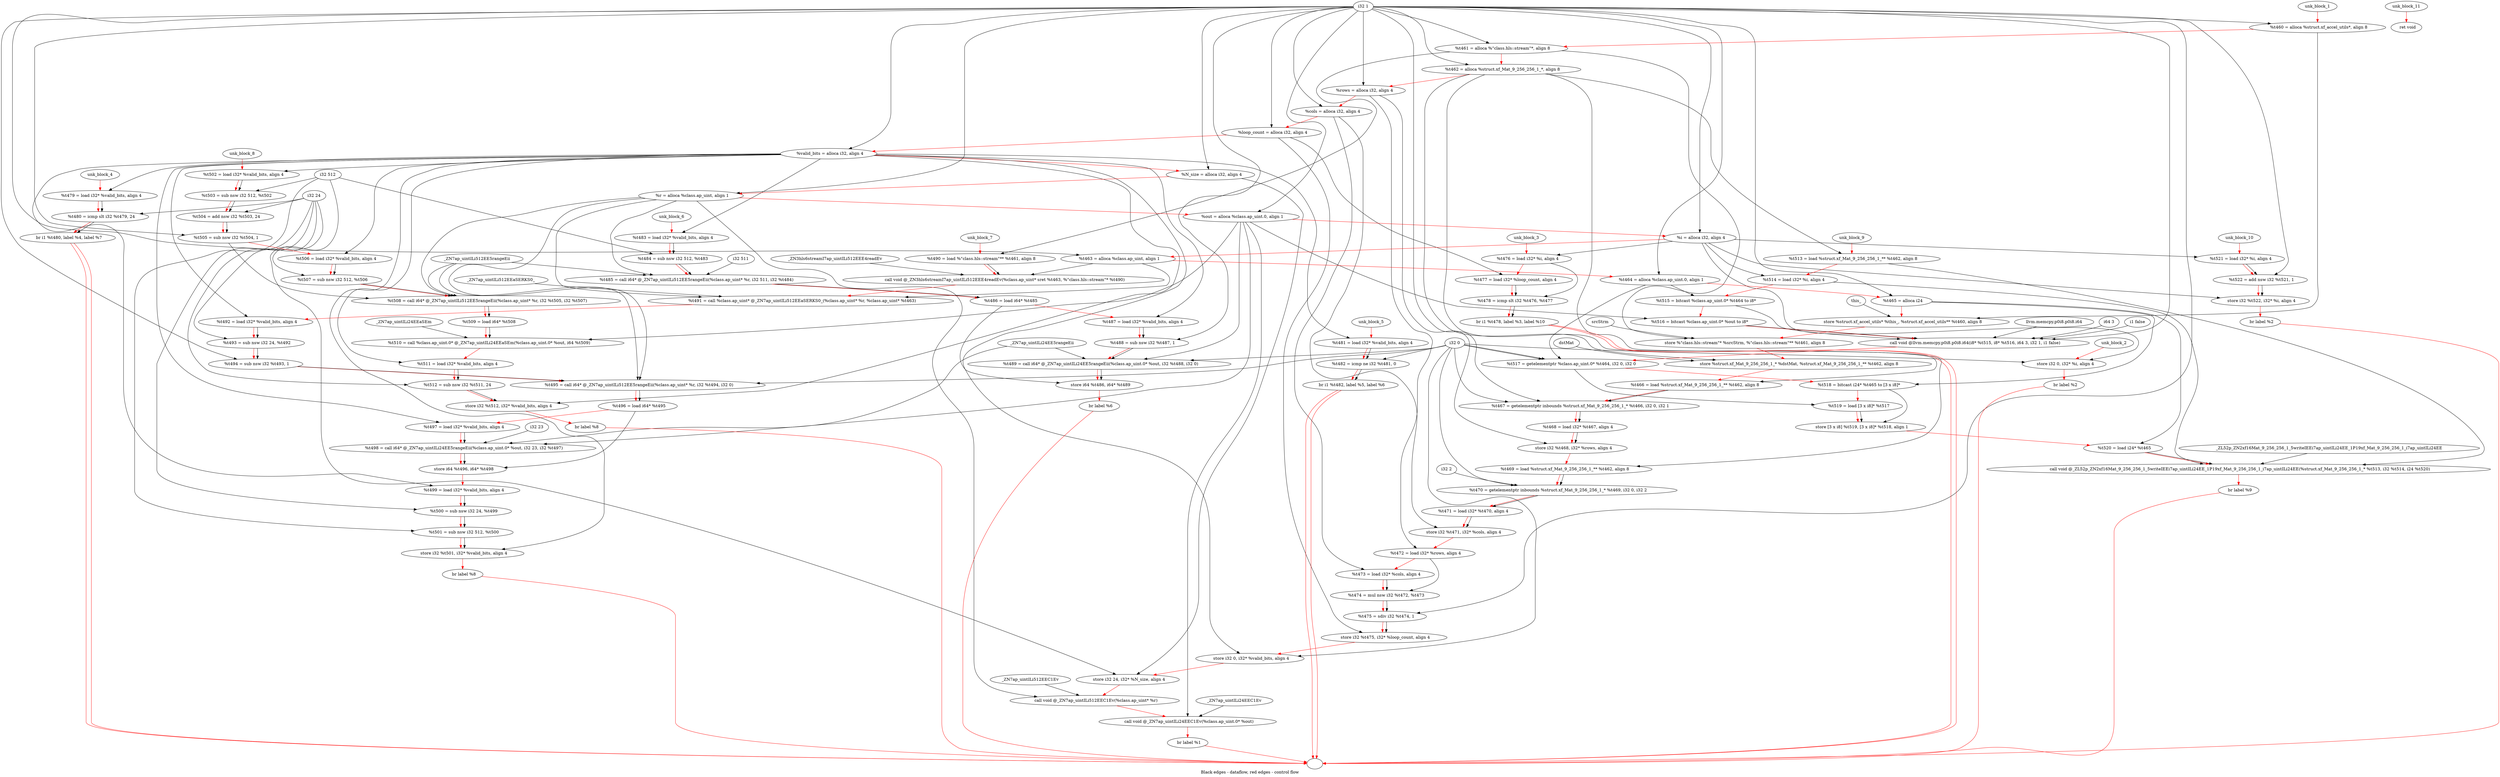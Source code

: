 digraph G {
compound=true
label="Black edges - dataflow, red edges - control flow"
"t460" [label="  %t460 = alloca %struct.xf_accel_utils*, align 8"]
"t461" [label="  %t461 = alloca %\"class.hls::stream\"*, align 8"]
"t462" [label="  %t462 = alloca %struct.xf_Mat_9_256_256_1_*, align 8"]
"rows" [label="  %rows = alloca i32, align 4"]
"cols" [label="  %cols = alloca i32, align 4"]
"loop_count" [label="  %loop_count = alloca i32, align 4"]
"valid_bits" [label="  %valid_bits = alloca i32, align 4"]
"N_size" [label="  %N_size = alloca i32, align 4"]
"r" [label="  %r = alloca %class.ap_uint, align 1"]
"out" [label="  %out = alloca %class.ap_uint.0, align 1"]
"i" [label="  %i = alloca i32, align 4"]
"t463" [label="  %t463 = alloca %class.ap_uint, align 1"]
"t464" [label="  %t464 = alloca %class.ap_uint.0, align 1"]
"t465" [label="  %t465 = alloca i24"]
"_1" [label="  store %struct.xf_accel_utils* %this_, %struct.xf_accel_utils** %t460, align 8"]
"_2" [label="  store %\"class.hls::stream\"* %srcStrm, %\"class.hls::stream\"** %t461, align 8"]
"_3" [label="  store %struct.xf_Mat_9_256_256_1_* %dstMat, %struct.xf_Mat_9_256_256_1_** %t462, align 8"]
"t466" [label="  %t466 = load %struct.xf_Mat_9_256_256_1_** %t462, align 8"]
"t467" [label="  %t467 = getelementptr inbounds %struct.xf_Mat_9_256_256_1_* %t466, i32 0, i32 1"]
"t468" [label="  %t468 = load i32* %t467, align 4"]
"_4" [label="  store i32 %t468, i32* %rows, align 4"]
"t469" [label="  %t469 = load %struct.xf_Mat_9_256_256_1_** %t462, align 8"]
"t470" [label="  %t470 = getelementptr inbounds %struct.xf_Mat_9_256_256_1_* %t469, i32 0, i32 2"]
"t471" [label="  %t471 = load i32* %t470, align 4"]
"_5" [label="  store i32 %t471, i32* %cols, align 4"]
"t472" [label="  %t472 = load i32* %rows, align 4"]
"t473" [label="  %t473 = load i32* %cols, align 4"]
"t474" [label="  %t474 = mul nsw i32 %t472, %t473"]
"t475" [label="  %t475 = sdiv i32 %t474, 1"]
"_6" [label="  store i32 %t475, i32* %loop_count, align 4"]
"_7" [label="  store i32 0, i32* %valid_bits, align 4"]
"_8" [label="  store i32 24, i32* %N_size, align 4"]
"_9" [label="  call void @_ZN7ap_uintILi512EEC1Ev(%class.ap_uint* %r)"]
"_10" [label="  call void @_ZN7ap_uintILi24EEC1Ev(%class.ap_uint.0* %out)"]
"_11" [label="  br label %1"]
"unk_block_1" -> "t460"[color=red]
"i32 1" -> "t460"
"t460" -> "t461"[color=red weight=2]
"i32 1" -> "t461"
"t461" -> "t462"[color=red weight=2]
"i32 1" -> "t462"
"t462" -> "rows"[color=red weight=2]
"i32 1" -> "rows"
"rows" -> "cols"[color=red weight=2]
"i32 1" -> "cols"
"cols" -> "loop_count"[color=red weight=2]
"i32 1" -> "loop_count"
"loop_count" -> "valid_bits"[color=red weight=2]
"i32 1" -> "valid_bits"
"valid_bits" -> "N_size"[color=red weight=2]
"i32 1" -> "N_size"
"N_size" -> "r"[color=red weight=2]
"i32 1" -> "r"
"r" -> "out"[color=red weight=2]
"i32 1" -> "out"
"out" -> "i"[color=red weight=2]
"i32 1" -> "i"
"i" -> "t463"[color=red weight=2]
"i32 1" -> "t463"
"t463" -> "t464"[color=red weight=2]
"i32 1" -> "t464"
"t464" -> "t465"[color=red weight=2]
"i32 1" -> "t465"
"t465" -> "_1"[color=red weight=2]
"this_" -> "_1"
"t460" -> "_1"
"_1" -> "_2"[color=red weight=2]
"srcStrm" -> "_2"
"t461" -> "_2"
"_2" -> "_3"[color=red weight=2]
"dstMat" -> "_3"
"t462" -> "_3"
"_3" -> "t466"[color=red weight=2]
"t462" -> "t466"
"t466" -> "t467"[color=red weight=2]
"t466" -> "t467"
"i32 0" -> "t467"
"i32 1" -> "t467"
"t467" -> "t468"[color=red weight=2]
"t467" -> "t468"
"t468" -> "_4"[color=red weight=2]
"t468" -> "_4"
"rows" -> "_4"
"_4" -> "t469"[color=red weight=2]
"t462" -> "t469"
"t469" -> "t470"[color=red weight=2]
"t469" -> "t470"
"i32 0" -> "t470"
"i32 2" -> "t470"
"t470" -> "t471"[color=red weight=2]
"t470" -> "t471"
"t471" -> "_5"[color=red weight=2]
"t471" -> "_5"
"cols" -> "_5"
"_5" -> "t472"[color=red weight=2]
"rows" -> "t472"
"t472" -> "t473"[color=red weight=2]
"cols" -> "t473"
"t473" -> "t474"[color=red weight=2]
"t472" -> "t474"
"t473" -> "t474"
"t474" -> "t475"[color=red weight=2]
"t474" -> "t475"
"i32 1" -> "t475"
"t475" -> "_6"[color=red weight=2]
"t475" -> "_6"
"loop_count" -> "_6"
"_6" -> "_7"[color=red weight=2]
"i32 0" -> "_7"
"valid_bits" -> "_7"
"_7" -> "_8"[color=red weight=2]
"i32 24" -> "_8"
"N_size" -> "_8"
"_8" -> "_9"[color=red weight=2]
"r" -> "_9"
"_ZN7ap_uintILi512EEC1Ev" -> "_9"
"_9" -> "_10"[color=red weight=2]
"out" -> "_10"
"_ZN7ap_uintILi24EEC1Ev" -> "_10"
"_10" -> "_11"[color=red weight=2]
"_11" -> ""[color=red]

"_12" [label="  store i32 0, i32* %i, align 4"]
"_13" [label="  br label %2"]
"unk_block_2" -> "_12"[color=red]
"i32 0" -> "_12"
"i" -> "_12"
"_12" -> "_13"[color=red weight=2]
"_13" -> ""[color=red]

"t476" [label="  %t476 = load i32* %i, align 4"]
"t477" [label="  %t477 = load i32* %loop_count, align 4"]
"t478" [label="  %t478 = icmp slt i32 %t476, %t477"]
"_14" [label="  br i1 %t478, label %3, label %10"]
"unk_block_3" -> "t476"[color=red]
"i" -> "t476"
"t476" -> "t477"[color=red weight=2]
"loop_count" -> "t477"
"t477" -> "t478"[color=red weight=2]
"t476" -> "t478"
"t477" -> "t478"
"t478" -> "_14"[color=red weight=2]
"t478" -> "_14"
"_14" -> ""[color=red]
"_14" -> ""[color=red]

"t479" [label="  %t479 = load i32* %valid_bits, align 4"]
"t480" [label="  %t480 = icmp slt i32 %t479, 24"]
"_15" [label="  br i1 %t480, label %4, label %7"]
"unk_block_4" -> "t479"[color=red]
"valid_bits" -> "t479"
"t479" -> "t480"[color=red weight=2]
"t479" -> "t480"
"i32 24" -> "t480"
"t480" -> "_15"[color=red weight=2]
"t480" -> "_15"
"_15" -> ""[color=red]
"_15" -> ""[color=red]

"t481" [label="  %t481 = load i32* %valid_bits, align 4"]
"t482" [label="  %t482 = icmp ne i32 %t481, 0"]
"_16" [label="  br i1 %t482, label %5, label %6"]
"unk_block_5" -> "t481"[color=red]
"valid_bits" -> "t481"
"t481" -> "t482"[color=red weight=2]
"t481" -> "t482"
"i32 0" -> "t482"
"t482" -> "_16"[color=red weight=2]
"t482" -> "_16"
"_16" -> ""[color=red]
"_16" -> ""[color=red]

"t483" [label="  %t483 = load i32* %valid_bits, align 4"]
"t484" [label="  %t484 = sub nsw i32 512, %t483"]
"t485" [label="  %t485 = call i64* @_ZN7ap_uintILi512EE5rangeEii(%class.ap_uint* %r, i32 511, i32 %t484)"]
"t486" [label="  %t486 = load i64* %t485"]
"t487" [label="  %t487 = load i32* %valid_bits, align 4"]
"t488" [label="  %t488 = sub nsw i32 %t487, 1"]
"t489" [label="  %t489 = call i64* @_ZN7ap_uintILi24EE5rangeEii(%class.ap_uint.0* %out, i32 %t488, i32 0)"]
"_17" [label="  store i64 %t486, i64* %t489"]
"_18" [label="  br label %6"]
"unk_block_6" -> "t483"[color=red]
"valid_bits" -> "t483"
"t483" -> "t484"[color=red weight=2]
"i32 512" -> "t484"
"t483" -> "t484"
"t484" -> "t485"[color=red weight=2]
"r" -> "t485"
"i32 511" -> "t485"
"t484" -> "t485"
"_ZN7ap_uintILi512EE5rangeEii" -> "t485"
"t485" -> "t486"[color=red weight=2]
"t485" -> "t486"
"t486" -> "t487"[color=red weight=2]
"valid_bits" -> "t487"
"t487" -> "t488"[color=red weight=2]
"t487" -> "t488"
"i32 1" -> "t488"
"t488" -> "t489"[color=red weight=2]
"out" -> "t489"
"t488" -> "t489"
"i32 0" -> "t489"
"_ZN7ap_uintILi24EE5rangeEii" -> "t489"
"t489" -> "_17"[color=red weight=2]
"t486" -> "_17"
"t489" -> "_17"
"_17" -> "_18"[color=red weight=2]
"_18" -> ""[color=red]

"t490" [label="  %t490 = load %\"class.hls::stream\"** %t461, align 8"]
"_19" [label="  call void @_ZN3hls6streamI7ap_uintILi512EEE4readEv(%class.ap_uint* sret %t463, %\"class.hls::stream\"* %t490)"]
"t491" [label="  %t491 = call %class.ap_uint* @_ZN7ap_uintILi512EEaSERKS0_(%class.ap_uint* %r, %class.ap_uint* %t463)"]
"t492" [label="  %t492 = load i32* %valid_bits, align 4"]
"t493" [label="  %t493 = sub nsw i32 24, %t492"]
"t494" [label="  %t494 = sub nsw i32 %t493, 1"]
"t495" [label="  %t495 = call i64* @_ZN7ap_uintILi512EE5rangeEii(%class.ap_uint* %r, i32 %t494, i32 0)"]
"t496" [label="  %t496 = load i64* %t495"]
"t497" [label="  %t497 = load i32* %valid_bits, align 4"]
"t498" [label="  %t498 = call i64* @_ZN7ap_uintILi24EE5rangeEii(%class.ap_uint.0* %out, i32 23, i32 %t497)"]
"_20" [label="  store i64 %t496, i64* %t498"]
"t499" [label="  %t499 = load i32* %valid_bits, align 4"]
"t500" [label="  %t500 = sub nsw i32 24, %t499"]
"t501" [label="  %t501 = sub nsw i32 512, %t500"]
"_21" [label="  store i32 %t501, i32* %valid_bits, align 4"]
"_22" [label="  br label %8"]
"unk_block_7" -> "t490"[color=red]
"t461" -> "t490"
"t490" -> "_19"[color=red weight=2]
"t463" -> "_19"
"t490" -> "_19"
"_ZN3hls6streamI7ap_uintILi512EEE4readEv" -> "_19"
"_19" -> "t491"[color=red weight=2]
"r" -> "t491"
"t463" -> "t491"
"_ZN7ap_uintILi512EEaSERKS0_" -> "t491"
"t491" -> "t492"[color=red weight=2]
"valid_bits" -> "t492"
"t492" -> "t493"[color=red weight=2]
"i32 24" -> "t493"
"t492" -> "t493"
"t493" -> "t494"[color=red weight=2]
"t493" -> "t494"
"i32 1" -> "t494"
"t494" -> "t495"[color=red weight=2]
"r" -> "t495"
"t494" -> "t495"
"i32 0" -> "t495"
"_ZN7ap_uintILi512EE5rangeEii" -> "t495"
"t495" -> "t496"[color=red weight=2]
"t495" -> "t496"
"t496" -> "t497"[color=red weight=2]
"valid_bits" -> "t497"
"t497" -> "t498"[color=red weight=2]
"out" -> "t498"
"i32 23" -> "t498"
"t497" -> "t498"
"_ZN7ap_uintILi24EE5rangeEii" -> "t498"
"t498" -> "_20"[color=red weight=2]
"t496" -> "_20"
"t498" -> "_20"
"_20" -> "t499"[color=red weight=2]
"valid_bits" -> "t499"
"t499" -> "t500"[color=red weight=2]
"i32 24" -> "t500"
"t499" -> "t500"
"t500" -> "t501"[color=red weight=2]
"i32 512" -> "t501"
"t500" -> "t501"
"t501" -> "_21"[color=red weight=2]
"t501" -> "_21"
"valid_bits" -> "_21"
"_21" -> "_22"[color=red weight=2]
"_22" -> ""[color=red]

"t502" [label="  %t502 = load i32* %valid_bits, align 4"]
"t503" [label="  %t503 = sub nsw i32 512, %t502"]
"t504" [label="  %t504 = add nsw i32 %t503, 24"]
"t505" [label="  %t505 = sub nsw i32 %t504, 1"]
"t506" [label="  %t506 = load i32* %valid_bits, align 4"]
"t507" [label="  %t507 = sub nsw i32 512, %t506"]
"t508" [label="  %t508 = call i64* @_ZN7ap_uintILi512EE5rangeEii(%class.ap_uint* %r, i32 %t505, i32 %t507)"]
"t509" [label="  %t509 = load i64* %t508"]
"t510" [label="  %t510 = call %class.ap_uint.0* @_ZN7ap_uintILi24EEaSEm(%class.ap_uint.0* %out, i64 %t509)"]
"t511" [label="  %t511 = load i32* %valid_bits, align 4"]
"t512" [label="  %t512 = sub nsw i32 %t511, 24"]
"_23" [label="  store i32 %t512, i32* %valid_bits, align 4"]
"_24" [label="  br label %8"]
"unk_block_8" -> "t502"[color=red]
"valid_bits" -> "t502"
"t502" -> "t503"[color=red weight=2]
"i32 512" -> "t503"
"t502" -> "t503"
"t503" -> "t504"[color=red weight=2]
"t503" -> "t504"
"i32 24" -> "t504"
"t504" -> "t505"[color=red weight=2]
"t504" -> "t505"
"i32 1" -> "t505"
"t505" -> "t506"[color=red weight=2]
"valid_bits" -> "t506"
"t506" -> "t507"[color=red weight=2]
"i32 512" -> "t507"
"t506" -> "t507"
"t507" -> "t508"[color=red weight=2]
"r" -> "t508"
"t505" -> "t508"
"t507" -> "t508"
"_ZN7ap_uintILi512EE5rangeEii" -> "t508"
"t508" -> "t509"[color=red weight=2]
"t508" -> "t509"
"t509" -> "t510"[color=red weight=2]
"out" -> "t510"
"t509" -> "t510"
"_ZN7ap_uintILi24EEaSEm" -> "t510"
"t510" -> "t511"[color=red weight=2]
"valid_bits" -> "t511"
"t511" -> "t512"[color=red weight=2]
"t511" -> "t512"
"i32 24" -> "t512"
"t512" -> "_23"[color=red weight=2]
"t512" -> "_23"
"valid_bits" -> "_23"
"_23" -> "_24"[color=red weight=2]
"_24" -> ""[color=red]

"t513" [label="  %t513 = load %struct.xf_Mat_9_256_256_1_** %t462, align 8"]
"t514" [label="  %t514 = load i32* %i, align 4"]
"t515" [label="  %t515 = bitcast %class.ap_uint.0* %t464 to i8*"]
"t516" [label="  %t516 = bitcast %class.ap_uint.0* %out to i8*"]
"_25" [label="  call void @llvm.memcpy.p0i8.p0i8.i64(i8* %t515, i8* %t516, i64 3, i32 1, i1 false)"]
"t517" [label="  %t517 = getelementptr %class.ap_uint.0* %t464, i32 0, i32 0"]
"t518" [label="  %t518 = bitcast i24* %t465 to [3 x i8]*"]
"t519" [label="  %t519 = load [3 x i8]* %t517"]
"_26" [label="  store [3 x i8] %t519, [3 x i8]* %t518, align 1"]
"t520" [label="  %t520 = load i24* %t465"]
"_27" [label="  call void @_ZL52p_ZN2xf16Mat_9_256_256_1_5writeIEEi7ap_uintILi24EE_1P19xf_Mat_9_256_256_1_i7ap_uintILi24EE(%struct.xf_Mat_9_256_256_1_* %t513, i32 %t514, i24 %t520)"]
"_28" [label="  br label %9"]
"unk_block_9" -> "t513"[color=red]
"t462" -> "t513"
"t513" -> "t514"[color=red weight=2]
"i" -> "t514"
"t514" -> "t515"[color=red weight=2]
"t464" -> "t515"
"t515" -> "t516"[color=red weight=2]
"out" -> "t516"
"t516" -> "_25"[color=red weight=2]
"t515" -> "_25"
"t516" -> "_25"
"i64 3" -> "_25"
"i32 1" -> "_25"
"i1 false" -> "_25"
"llvm.memcpy.p0i8.p0i8.i64" -> "_25"
"_25" -> "t517"[color=red weight=2]
"t464" -> "t517"
"i32 0" -> "t517"
"i32 0" -> "t517"
"t517" -> "t518"[color=red weight=2]
"t465" -> "t518"
"t518" -> "t519"[color=red weight=2]
"t517" -> "t519"
"t519" -> "_26"[color=red weight=2]
"t519" -> "_26"
"t518" -> "_26"
"_26" -> "t520"[color=red weight=2]
"t465" -> "t520"
"t520" -> "_27"[color=red weight=2]
"t513" -> "_27"
"t514" -> "_27"
"t520" -> "_27"
"_ZL52p_ZN2xf16Mat_9_256_256_1_5writeIEEi7ap_uintILi24EE_1P19xf_Mat_9_256_256_1_i7ap_uintILi24EE" -> "_27"
"_27" -> "_28"[color=red weight=2]
"_28" -> ""[color=red]

"t521" [label="  %t521 = load i32* %i, align 4"]
"t522" [label="  %t522 = add nsw i32 %t521, 1"]
"_29" [label="  store i32 %t522, i32* %i, align 4"]
"_30" [label="  br label %2"]
"unk_block_10" -> "t521"[color=red]
"i" -> "t521"
"t521" -> "t522"[color=red weight=2]
"t521" -> "t522"
"i32 1" -> "t522"
"t522" -> "_29"[color=red weight=2]
"t522" -> "_29"
"i" -> "_29"
"_29" -> "_30"[color=red weight=2]
"_30" -> ""[color=red]

"_31" [label="  ret void"]
"unk_block_11" -> "_31"[color=red]

}
